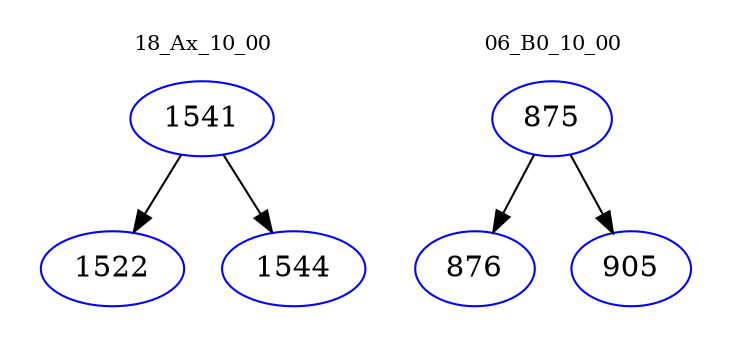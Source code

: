 digraph{
subgraph cluster_0 {
color = white
label = "18_Ax_10_00";
fontsize=10;
T0_1541 [label="1541", color="blue"]
T0_1541 -> T0_1522 [color="black"]
T0_1522 [label="1522", color="blue"]
T0_1541 -> T0_1544 [color="black"]
T0_1544 [label="1544", color="blue"]
}
subgraph cluster_1 {
color = white
label = "06_B0_10_00";
fontsize=10;
T1_875 [label="875", color="blue"]
T1_875 -> T1_876 [color="black"]
T1_876 [label="876", color="blue"]
T1_875 -> T1_905 [color="black"]
T1_905 [label="905", color="blue"]
}
}
